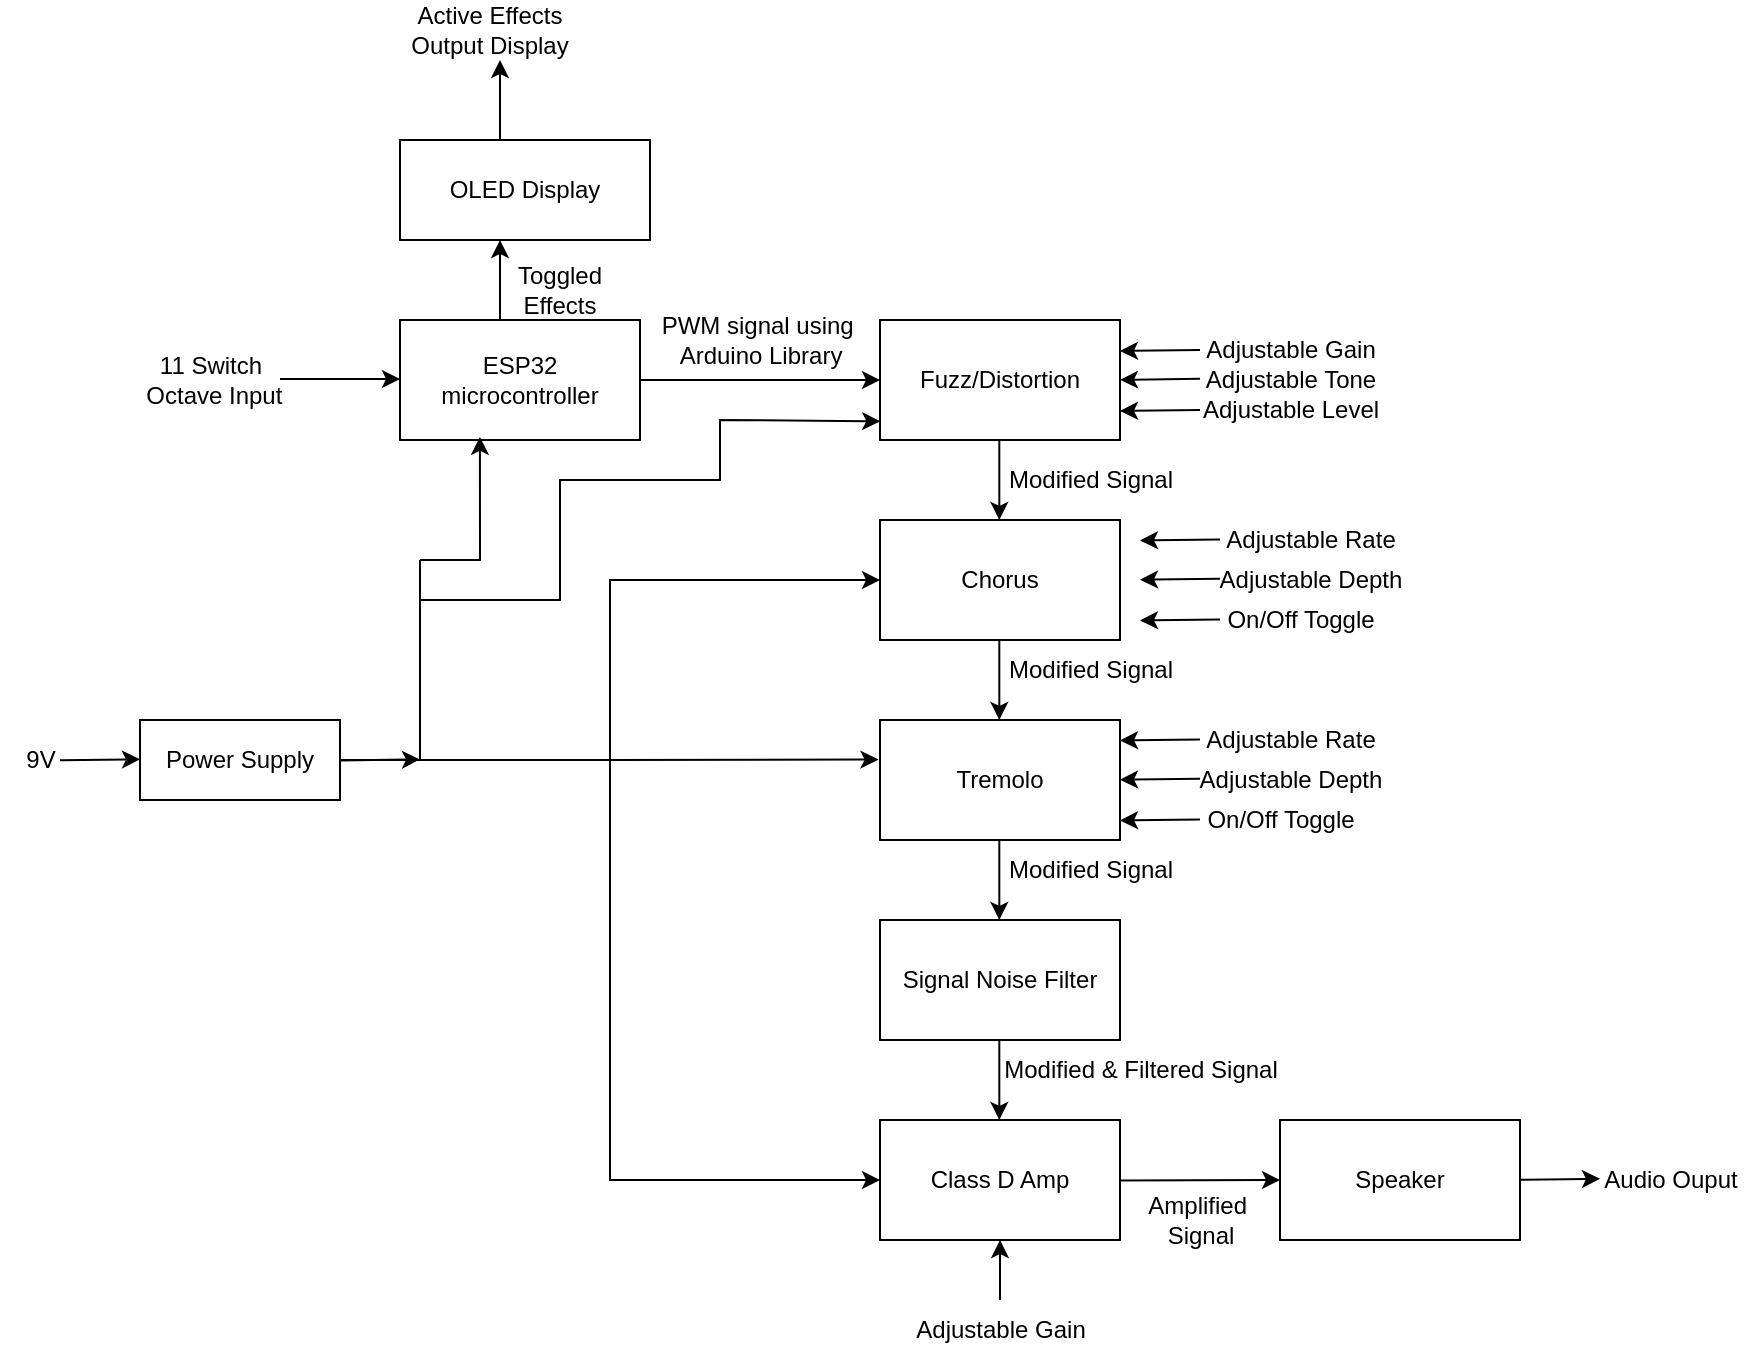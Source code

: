 <mxfile version="24.8.3">
  <diagram name="Page-1" id="o49JuMgyN47GpCr__RES">
    <mxGraphModel dx="1235" dy="1765" grid="1" gridSize="10" guides="1" tooltips="1" connect="1" arrows="1" fold="1" page="1" pageScale="1" pageWidth="850" pageHeight="1100" math="0" shadow="0">
      <root>
        <mxCell id="0" />
        <mxCell id="1" parent="0" />
        <mxCell id="Pp8aDYr57oXMw8BSufgp-11" value="ESP32 microcontroller" style="rounded=0;whiteSpace=wrap;html=1;" parent="1" vertex="1">
          <mxGeometry x="230" y="150" width="120" height="60" as="geometry" />
        </mxCell>
        <mxCell id="Pp8aDYr57oXMw8BSufgp-12" value="OLED Display" style="rounded=0;whiteSpace=wrap;html=1;" parent="1" vertex="1">
          <mxGeometry x="230" y="60" width="125" height="50" as="geometry" />
        </mxCell>
        <mxCell id="Pp8aDYr57oXMw8BSufgp-29" value="Signal Noise Filter" style="whiteSpace=wrap;html=1;" parent="1" vertex="1">
          <mxGeometry x="470" y="450" width="120" height="60" as="geometry" />
        </mxCell>
        <mxCell id="Pp8aDYr57oXMw8BSufgp-38" value="Fuzz/Distortion" style="rounded=0;whiteSpace=wrap;html=1;" parent="1" vertex="1">
          <mxGeometry x="470" y="150" width="120" height="60" as="geometry" />
        </mxCell>
        <mxCell id="g3IbCRf7m9BQPBcuyKC2-77" value="" style="edgeStyle=orthogonalEdgeStyle;rounded=0;orthogonalLoop=1;jettySize=auto;html=1;" parent="1" source="g3IbCRf7m9BQPBcuyKC2-56" target="Pp8aDYr57oXMw8BSufgp-39" edge="1">
          <mxGeometry relative="1" as="geometry" />
        </mxCell>
        <mxCell id="Pp8aDYr57oXMw8BSufgp-39" value="Class D Amp" style="rounded=0;whiteSpace=wrap;html=1;" parent="1" vertex="1">
          <mxGeometry x="470" y="550" width="120" height="60" as="geometry" />
        </mxCell>
        <mxCell id="g3IbCRf7m9BQPBcuyKC2-80" style="edgeStyle=orthogonalEdgeStyle;rounded=0;orthogonalLoop=1;jettySize=auto;html=1;entryX=0;entryY=0.5;entryDx=0;entryDy=0;" parent="1" source="g3IbCRf7m9BQPBcuyKC2-2" target="g3IbCRf7m9BQPBcuyKC2-13" edge="1">
          <mxGeometry relative="1" as="geometry" />
        </mxCell>
        <mxCell id="g3IbCRf7m9BQPBcuyKC2-82" style="edgeStyle=orthogonalEdgeStyle;rounded=0;orthogonalLoop=1;jettySize=auto;html=1;entryX=0;entryY=0.5;entryDx=0;entryDy=0;" parent="1" source="g3IbCRf7m9BQPBcuyKC2-2" target="Pp8aDYr57oXMw8BSufgp-39" edge="1">
          <mxGeometry relative="1" as="geometry" />
        </mxCell>
        <mxCell id="g3IbCRf7m9BQPBcuyKC2-2" value="Power Supply" style="rounded=0;whiteSpace=wrap;html=1;" parent="1" vertex="1">
          <mxGeometry x="100" y="350" width="100" height="40" as="geometry" />
        </mxCell>
        <mxCell id="g3IbCRf7m9BQPBcuyKC2-4" value="" style="endArrow=classic;html=1;rounded=0;" parent="1" edge="1">
          <mxGeometry width="50" height="50" relative="1" as="geometry">
            <mxPoint x="60" y="370.16" as="sourcePoint" />
            <mxPoint x="100" y="369.66" as="targetPoint" />
          </mxGeometry>
        </mxCell>
        <mxCell id="g3IbCRf7m9BQPBcuyKC2-5" value="9V" style="text;html=1;align=center;verticalAlign=middle;resizable=0;points=[];autosize=1;strokeColor=none;fillColor=none;" parent="1" vertex="1">
          <mxGeometry x="30" y="355" width="40" height="30" as="geometry" />
        </mxCell>
        <mxCell id="g3IbCRf7m9BQPBcuyKC2-6" value="" style="endArrow=classic;html=1;rounded=0;" parent="1" edge="1">
          <mxGeometry width="50" height="50" relative="1" as="geometry">
            <mxPoint x="170" y="179.5" as="sourcePoint" />
            <mxPoint x="230" y="179.5" as="targetPoint" />
          </mxGeometry>
        </mxCell>
        <mxCell id="g3IbCRf7m9BQPBcuyKC2-7" value="11 Switch&lt;div&gt;&amp;nbsp;Octave Input&lt;/div&gt;" style="text;html=1;align=center;verticalAlign=middle;resizable=0;points=[];autosize=1;strokeColor=none;fillColor=none;" parent="1" vertex="1">
          <mxGeometry x="90" y="160" width="90" height="40" as="geometry" />
        </mxCell>
        <mxCell id="g3IbCRf7m9BQPBcuyKC2-8" value="" style="endArrow=classic;html=1;rounded=0;entryX=0;entryY=0.5;entryDx=0;entryDy=0;exitX=1;exitY=0.5;exitDx=0;exitDy=0;" parent="1" source="Pp8aDYr57oXMw8BSufgp-11" target="Pp8aDYr57oXMw8BSufgp-38" edge="1">
          <mxGeometry width="50" height="50" relative="1" as="geometry">
            <mxPoint x="350" y="159.66" as="sourcePoint" />
            <mxPoint x="410" y="159.66" as="targetPoint" />
          </mxGeometry>
        </mxCell>
        <mxCell id="g3IbCRf7m9BQPBcuyKC2-9" value="" style="endArrow=classic;html=1;rounded=0;exitX=0.5;exitY=0;exitDx=0;exitDy=0;" parent="1" edge="1">
          <mxGeometry width="50" height="50" relative="1" as="geometry">
            <mxPoint x="280" y="150" as="sourcePoint" />
            <mxPoint x="280" y="110" as="targetPoint" />
          </mxGeometry>
        </mxCell>
        <mxCell id="g3IbCRf7m9BQPBcuyKC2-12" value="PWM signal using&amp;nbsp;&lt;div&gt;Arduino Library&lt;/div&gt;" style="text;html=1;align=center;verticalAlign=middle;resizable=0;points=[];autosize=1;strokeColor=none;fillColor=none;" parent="1" vertex="1">
          <mxGeometry x="350" y="140" width="120" height="40" as="geometry" />
        </mxCell>
        <mxCell id="g3IbCRf7m9BQPBcuyKC2-13" value="Chorus" style="rounded=0;whiteSpace=wrap;html=1;" parent="1" vertex="1">
          <mxGeometry x="470" y="250" width="120" height="60" as="geometry" />
        </mxCell>
        <mxCell id="g3IbCRf7m9BQPBcuyKC2-14" value="Tremolo" style="rounded=0;whiteSpace=wrap;html=1;" parent="1" vertex="1">
          <mxGeometry x="470" y="350" width="120" height="60" as="geometry" />
        </mxCell>
        <mxCell id="g3IbCRf7m9BQPBcuyKC2-15" value="" style="endArrow=classic;html=1;rounded=0;" parent="1" edge="1">
          <mxGeometry width="50" height="50" relative="1" as="geometry">
            <mxPoint x="640" y="259.71" as="sourcePoint" />
            <mxPoint x="600" y="260.21" as="targetPoint" />
          </mxGeometry>
        </mxCell>
        <mxCell id="g3IbCRf7m9BQPBcuyKC2-16" value="" style="endArrow=classic;html=1;rounded=0;" parent="1" edge="1">
          <mxGeometry width="50" height="50" relative="1" as="geometry">
            <mxPoint x="640" y="279.37" as="sourcePoint" />
            <mxPoint x="600" y="279.87" as="targetPoint" />
          </mxGeometry>
        </mxCell>
        <mxCell id="g3IbCRf7m9BQPBcuyKC2-17" value="" style="endArrow=classic;html=1;rounded=0;" parent="1" edge="1">
          <mxGeometry width="50" height="50" relative="1" as="geometry">
            <mxPoint x="640" y="299.71" as="sourcePoint" />
            <mxPoint x="600" y="300.21" as="targetPoint" />
          </mxGeometry>
        </mxCell>
        <mxCell id="g3IbCRf7m9BQPBcuyKC2-26" value="" style="endArrow=classic;html=1;rounded=0;" parent="1" edge="1">
          <mxGeometry width="50" height="50" relative="1" as="geometry">
            <mxPoint x="529.66" y="210" as="sourcePoint" />
            <mxPoint x="529.66" y="250" as="targetPoint" />
          </mxGeometry>
        </mxCell>
        <mxCell id="g3IbCRf7m9BQPBcuyKC2-27" value="" style="endArrow=classic;html=1;rounded=0;" parent="1" edge="1">
          <mxGeometry width="50" height="50" relative="1" as="geometry">
            <mxPoint x="529.66" y="310" as="sourcePoint" />
            <mxPoint x="529.66" y="350" as="targetPoint" />
          </mxGeometry>
        </mxCell>
        <mxCell id="g3IbCRf7m9BQPBcuyKC2-28" value="" style="endArrow=classic;html=1;rounded=0;" parent="1" edge="1">
          <mxGeometry width="50" height="50" relative="1" as="geometry">
            <mxPoint x="529.66" y="410" as="sourcePoint" />
            <mxPoint x="529.66" y="450" as="targetPoint" />
          </mxGeometry>
        </mxCell>
        <mxCell id="g3IbCRf7m9BQPBcuyKC2-29" value="" style="endArrow=classic;html=1;rounded=0;" parent="1" edge="1">
          <mxGeometry width="50" height="50" relative="1" as="geometry">
            <mxPoint x="529.66" y="510" as="sourcePoint" />
            <mxPoint x="529.66" y="550" as="targetPoint" />
          </mxGeometry>
        </mxCell>
        <mxCell id="g3IbCRf7m9BQPBcuyKC2-31" value="" style="endArrow=classic;html=1;rounded=0;exitX=0.5;exitY=0;exitDx=0;exitDy=0;" parent="1" edge="1">
          <mxGeometry width="50" height="50" relative="1" as="geometry">
            <mxPoint x="280" y="60" as="sourcePoint" />
            <mxPoint x="280" y="20" as="targetPoint" />
          </mxGeometry>
        </mxCell>
        <mxCell id="g3IbCRf7m9BQPBcuyKC2-32" value="Active Effects Output Display" style="text;html=1;align=center;verticalAlign=middle;whiteSpace=wrap;rounded=0;" parent="1" vertex="1">
          <mxGeometry x="220" y="-10" width="110" height="30" as="geometry" />
        </mxCell>
        <mxCell id="g3IbCRf7m9BQPBcuyKC2-33" value="Toggled Effects" style="text;html=1;align=center;verticalAlign=middle;whiteSpace=wrap;rounded=0;" parent="1" vertex="1">
          <mxGeometry x="270" y="120" width="80" height="30" as="geometry" />
        </mxCell>
        <mxCell id="g3IbCRf7m9BQPBcuyKC2-34" value="" style="endArrow=classic;html=1;rounded=0;entryX=0;entryY=0.5;entryDx=0;entryDy=0;" parent="1" target="g3IbCRf7m9BQPBcuyKC2-58" edge="1">
          <mxGeometry width="50" height="50" relative="1" as="geometry">
            <mxPoint x="590" y="580.21" as="sourcePoint" />
            <mxPoint x="630" y="579.71" as="targetPoint" />
          </mxGeometry>
        </mxCell>
        <mxCell id="g3IbCRf7m9BQPBcuyKC2-35" value="" style="endArrow=classic;html=1;rounded=0;" parent="1" edge="1">
          <mxGeometry width="50" height="50" relative="1" as="geometry">
            <mxPoint x="630" y="165" as="sourcePoint" />
            <mxPoint x="590" y="165.5" as="targetPoint" />
          </mxGeometry>
        </mxCell>
        <mxCell id="g3IbCRf7m9BQPBcuyKC2-36" value="" style="endArrow=classic;html=1;rounded=0;" parent="1" edge="1">
          <mxGeometry width="50" height="50" relative="1" as="geometry">
            <mxPoint x="630" y="179.43" as="sourcePoint" />
            <mxPoint x="590" y="179.93" as="targetPoint" />
          </mxGeometry>
        </mxCell>
        <mxCell id="g3IbCRf7m9BQPBcuyKC2-37" value="" style="endArrow=classic;html=1;rounded=0;" parent="1" edge="1">
          <mxGeometry width="50" height="50" relative="1" as="geometry">
            <mxPoint x="630" y="195" as="sourcePoint" />
            <mxPoint x="590" y="195.5" as="targetPoint" />
          </mxGeometry>
        </mxCell>
        <mxCell id="g3IbCRf7m9BQPBcuyKC2-39" value="Adjustable Gain" style="text;html=1;align=center;verticalAlign=middle;resizable=0;points=[];autosize=1;strokeColor=none;fillColor=none;" parent="1" vertex="1">
          <mxGeometry x="620" y="150" width="110" height="30" as="geometry" />
        </mxCell>
        <mxCell id="g3IbCRf7m9BQPBcuyKC2-41" value="Adjustable Tone" style="text;html=1;align=center;verticalAlign=middle;resizable=0;points=[];autosize=1;strokeColor=none;fillColor=none;" parent="1" vertex="1">
          <mxGeometry x="620" y="165" width="110" height="30" as="geometry" />
        </mxCell>
        <mxCell id="g3IbCRf7m9BQPBcuyKC2-42" value="Adjustable Level" style="text;html=1;align=center;verticalAlign=middle;resizable=0;points=[];autosize=1;strokeColor=none;fillColor=none;" parent="1" vertex="1">
          <mxGeometry x="620" y="180" width="110" height="30" as="geometry" />
        </mxCell>
        <mxCell id="g3IbCRf7m9BQPBcuyKC2-43" value="Adjustable Rate" style="text;html=1;align=center;verticalAlign=middle;resizable=0;points=[];autosize=1;strokeColor=none;fillColor=none;" parent="1" vertex="1">
          <mxGeometry x="630" y="245" width="110" height="30" as="geometry" />
        </mxCell>
        <mxCell id="g3IbCRf7m9BQPBcuyKC2-44" value="Adjustable Depth" style="text;html=1;align=center;verticalAlign=middle;resizable=0;points=[];autosize=1;strokeColor=none;fillColor=none;" parent="1" vertex="1">
          <mxGeometry x="630" y="265" width="110" height="30" as="geometry" />
        </mxCell>
        <mxCell id="g3IbCRf7m9BQPBcuyKC2-45" value="On/Off Toggle" style="text;html=1;align=center;verticalAlign=middle;resizable=0;points=[];autosize=1;strokeColor=none;fillColor=none;" parent="1" vertex="1">
          <mxGeometry x="630" y="285" width="100" height="30" as="geometry" />
        </mxCell>
        <mxCell id="g3IbCRf7m9BQPBcuyKC2-55" value="Modified &amp;amp; Filtered Signal" style="text;html=1;align=center;verticalAlign=middle;resizable=0;points=[];autosize=1;strokeColor=none;fillColor=none;" parent="1" vertex="1">
          <mxGeometry x="520" y="510" width="160" height="30" as="geometry" />
        </mxCell>
        <mxCell id="g3IbCRf7m9BQPBcuyKC2-56" value="Adjustable Gain" style="text;html=1;align=center;verticalAlign=middle;resizable=0;points=[];autosize=1;strokeColor=none;fillColor=none;" parent="1" vertex="1">
          <mxGeometry x="475" y="640" width="110" height="30" as="geometry" />
        </mxCell>
        <mxCell id="g3IbCRf7m9BQPBcuyKC2-58" value="Speaker" style="rounded=0;whiteSpace=wrap;html=1;" parent="1" vertex="1">
          <mxGeometry x="670" y="550" width="120" height="60" as="geometry" />
        </mxCell>
        <mxCell id="g3IbCRf7m9BQPBcuyKC2-59" value="Amplified&amp;nbsp;&lt;div&gt;Signal&lt;/div&gt;" style="text;html=1;align=center;verticalAlign=middle;resizable=0;points=[];autosize=1;strokeColor=none;fillColor=none;" parent="1" vertex="1">
          <mxGeometry x="590" y="580" width="80" height="40" as="geometry" />
        </mxCell>
        <mxCell id="g3IbCRf7m9BQPBcuyKC2-60" value="" style="endArrow=classic;html=1;rounded=0;" parent="1" edge="1">
          <mxGeometry width="50" height="50" relative="1" as="geometry">
            <mxPoint x="790" y="579.93" as="sourcePoint" />
            <mxPoint x="830" y="579.43" as="targetPoint" />
          </mxGeometry>
        </mxCell>
        <mxCell id="g3IbCRf7m9BQPBcuyKC2-61" value="Audio Ouput" style="text;html=1;align=center;verticalAlign=middle;resizable=0;points=[];autosize=1;strokeColor=none;fillColor=none;" parent="1" vertex="1">
          <mxGeometry x="820" y="565" width="90" height="30" as="geometry" />
        </mxCell>
        <mxCell id="g3IbCRf7m9BQPBcuyKC2-62" value="Modified Signal" style="text;html=1;align=center;verticalAlign=middle;resizable=0;points=[];autosize=1;strokeColor=none;fillColor=none;" parent="1" vertex="1">
          <mxGeometry x="520" y="215" width="110" height="30" as="geometry" />
        </mxCell>
        <mxCell id="g3IbCRf7m9BQPBcuyKC2-64" value="Modified Signal" style="text;html=1;align=center;verticalAlign=middle;resizable=0;points=[];autosize=1;strokeColor=none;fillColor=none;" parent="1" vertex="1">
          <mxGeometry x="520" y="310" width="110" height="30" as="geometry" />
        </mxCell>
        <mxCell id="g3IbCRf7m9BQPBcuyKC2-65" value="Modified Signal" style="text;html=1;align=center;verticalAlign=middle;resizable=0;points=[];autosize=1;strokeColor=none;fillColor=none;" parent="1" vertex="1">
          <mxGeometry x="520" y="410" width="110" height="30" as="geometry" />
        </mxCell>
        <mxCell id="g3IbCRf7m9BQPBcuyKC2-67" value="" style="endArrow=classic;html=1;rounded=0;" parent="1" edge="1">
          <mxGeometry width="50" height="50" relative="1" as="geometry">
            <mxPoint x="200" y="370.21" as="sourcePoint" />
            <mxPoint x="240" y="369.71" as="targetPoint" />
          </mxGeometry>
        </mxCell>
        <mxCell id="g3IbCRf7m9BQPBcuyKC2-68" value="" style="endArrow=none;html=1;rounded=0;" parent="1" edge="1">
          <mxGeometry width="50" height="50" relative="1" as="geometry">
            <mxPoint x="240" y="370" as="sourcePoint" />
            <mxPoint x="240" y="270" as="targetPoint" />
          </mxGeometry>
        </mxCell>
        <mxCell id="g3IbCRf7m9BQPBcuyKC2-69" value="" style="endArrow=classic;html=1;rounded=0;entryX=0.333;entryY=0.974;entryDx=0;entryDy=0;entryPerimeter=0;" parent="1" target="Pp8aDYr57oXMw8BSufgp-11" edge="1">
          <mxGeometry width="50" height="50" relative="1" as="geometry">
            <mxPoint x="240" y="270" as="sourcePoint" />
            <mxPoint x="290" y="225" as="targetPoint" />
            <Array as="points">
              <mxPoint x="270" y="270" />
            </Array>
          </mxGeometry>
        </mxCell>
        <mxCell id="g3IbCRf7m9BQPBcuyKC2-70" value="" style="endArrow=classic;html=1;rounded=0;entryX=0.001;entryY=0.844;entryDx=0;entryDy=0;entryPerimeter=0;" parent="1" target="Pp8aDYr57oXMw8BSufgp-38" edge="1">
          <mxGeometry width="50" height="50" relative="1" as="geometry">
            <mxPoint x="240" y="290" as="sourcePoint" />
            <mxPoint x="310" y="270" as="targetPoint" />
            <Array as="points">
              <mxPoint x="310" y="290" />
              <mxPoint x="310" y="230" />
              <mxPoint x="390" y="230" />
              <mxPoint x="390" y="200" />
            </Array>
          </mxGeometry>
        </mxCell>
        <mxCell id="g3IbCRf7m9BQPBcuyKC2-71" value="" style="endArrow=classic;html=1;rounded=0;" parent="1" edge="1">
          <mxGeometry width="50" height="50" relative="1" as="geometry">
            <mxPoint x="630" y="359.71" as="sourcePoint" />
            <mxPoint x="590" y="360.21" as="targetPoint" />
          </mxGeometry>
        </mxCell>
        <mxCell id="g3IbCRf7m9BQPBcuyKC2-72" value="" style="endArrow=classic;html=1;rounded=0;" parent="1" edge="1">
          <mxGeometry width="50" height="50" relative="1" as="geometry">
            <mxPoint x="630" y="379.37" as="sourcePoint" />
            <mxPoint x="590" y="379.87" as="targetPoint" />
          </mxGeometry>
        </mxCell>
        <mxCell id="g3IbCRf7m9BQPBcuyKC2-73" value="" style="endArrow=classic;html=1;rounded=0;" parent="1" edge="1">
          <mxGeometry width="50" height="50" relative="1" as="geometry">
            <mxPoint x="630" y="399.71" as="sourcePoint" />
            <mxPoint x="590" y="400.21" as="targetPoint" />
          </mxGeometry>
        </mxCell>
        <mxCell id="g3IbCRf7m9BQPBcuyKC2-74" value="Adjustable Rate" style="text;html=1;align=center;verticalAlign=middle;resizable=0;points=[];autosize=1;strokeColor=none;fillColor=none;" parent="1" vertex="1">
          <mxGeometry x="620" y="345" width="110" height="30" as="geometry" />
        </mxCell>
        <mxCell id="g3IbCRf7m9BQPBcuyKC2-75" value="Adjustable Depth" style="text;html=1;align=center;verticalAlign=middle;resizable=0;points=[];autosize=1;strokeColor=none;fillColor=none;" parent="1" vertex="1">
          <mxGeometry x="620" y="365" width="110" height="30" as="geometry" />
        </mxCell>
        <mxCell id="g3IbCRf7m9BQPBcuyKC2-76" value="On/Off Toggle" style="text;html=1;align=center;verticalAlign=middle;resizable=0;points=[];autosize=1;strokeColor=none;fillColor=none;" parent="1" vertex="1">
          <mxGeometry x="620" y="385" width="100" height="30" as="geometry" />
        </mxCell>
        <mxCell id="g3IbCRf7m9BQPBcuyKC2-79" style="edgeStyle=orthogonalEdgeStyle;rounded=0;orthogonalLoop=1;jettySize=auto;html=1;entryX=-0.006;entryY=0.33;entryDx=0;entryDy=0;entryPerimeter=0;" parent="1" source="g3IbCRf7m9BQPBcuyKC2-2" target="g3IbCRf7m9BQPBcuyKC2-14" edge="1">
          <mxGeometry relative="1" as="geometry" />
        </mxCell>
      </root>
    </mxGraphModel>
  </diagram>
</mxfile>

